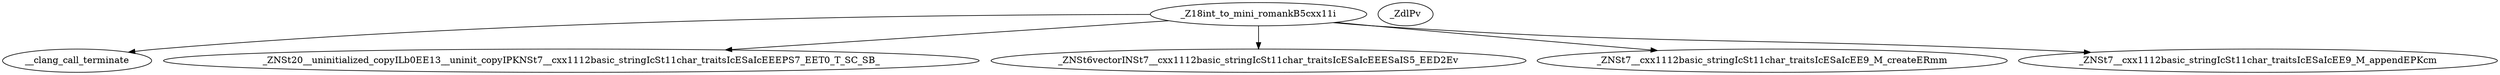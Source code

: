 digraph CallGraph {
// Nodes
_Z18int_to_mini_romankB5cxx11i [label="_Z18int_to_mini_romankB5cxx11i"];
__clang_call_terminate [label="__clang_call_terminate"];
_ZdlPv [label="_ZdlPv"];
_ZNSt20__uninitialized_copyILb0EE13__uninit_copyIPKNSt7__cxx1112basic_stringIcSt11char_traitsIcESaIcEEEPS7_EET0_T_SC_SB_ [label="_ZNSt20__uninitialized_copyILb0EE13__uninit_copyIPKNSt7__cxx1112basic_stringIcSt11char_traitsIcESaIcEEEPS7_EET0_T_SC_SB_"];
_ZNSt6vectorINSt7__cxx1112basic_stringIcSt11char_traitsIcESaIcEEESaIS5_EED2Ev [label="_ZNSt6vectorINSt7__cxx1112basic_stringIcSt11char_traitsIcESaIcEEESaIS5_EED2Ev"];
_ZNSt7__cxx1112basic_stringIcSt11char_traitsIcESaIcEE9_M_createERmm [label="_ZNSt7__cxx1112basic_stringIcSt11char_traitsIcESaIcEE9_M_createERmm"];
_ZNSt7__cxx1112basic_stringIcSt11char_traitsIcESaIcEE9_M_appendEPKcm [label="_ZNSt7__cxx1112basic_stringIcSt11char_traitsIcESaIcEE9_M_appendEPKcm"];

// Edges
_Z18int_to_mini_romankB5cxx11i -> __clang_call_terminate;
_Z18int_to_mini_romankB5cxx11i -> _ZNSt20__uninitialized_copyILb0EE13__uninit_copyIPKNSt7__cxx1112basic_stringIcSt11char_traitsIcESaIcEEEPS7_EET0_T_SC_SB_;
_Z18int_to_mini_romankB5cxx11i -> _ZNSt6vectorINSt7__cxx1112basic_stringIcSt11char_traitsIcESaIcEEESaIS5_EED2Ev;
_Z18int_to_mini_romankB5cxx11i -> _ZNSt7__cxx1112basic_stringIcSt11char_traitsIcESaIcEE9_M_createERmm;
_Z18int_to_mini_romankB5cxx11i -> _ZNSt7__cxx1112basic_stringIcSt11char_traitsIcESaIcEE9_M_appendEPKcm;
}